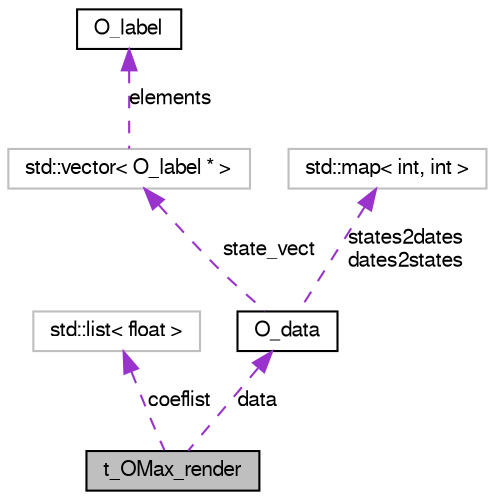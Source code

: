 digraph G
{
  bgcolor="transparent";
  edge [fontname="FreeSans",fontsize="10",labelfontname="FreeSans",labelfontsize="10"];
  node [fontname="FreeSans",fontsize="10",shape=record];
  Node1 [label="t_OMax_render",height=0.2,width=0.4,color="black", fillcolor="grey75", style="filled" fontcolor="black"];
  Node2 -> Node1 [dir=back,color="darkorchid3",fontsize="10",style="dashed",label="coeflist",fontname="FreeSans"];
  Node2 [label="std::list\< float \>",height=0.2,width=0.4,color="grey75"];
  Node3 -> Node1 [dir=back,color="darkorchid3",fontsize="10",style="dashed",label="data",fontname="FreeSans"];
  Node3 [label="O_data",height=0.2,width=0.4,color="black",URL="$class_o__data.html",tooltip="Data sequence class."];
  Node4 -> Node3 [dir=back,color="darkorchid3",fontsize="10",style="dashed",label="state_vect",fontname="FreeSans"];
  Node4 [label="std::vector\< O_label * \>",height=0.2,width=0.4,color="grey75"];
  Node5 -> Node4 [dir=back,color="darkorchid3",fontsize="10",style="dashed",label="elements",fontname="FreeSans"];
  Node5 [label="O_label",height=0.2,width=0.4,color="black",URL="$class_o__label.html",tooltip="Generic state of a data sequence."];
  Node6 -> Node3 [dir=back,color="darkorchid3",fontsize="10",style="dashed",label="states2dates\ndates2states",fontname="FreeSans"];
  Node6 [label="std::map\< int, int \>",height=0.2,width=0.4,color="grey75"];
}
